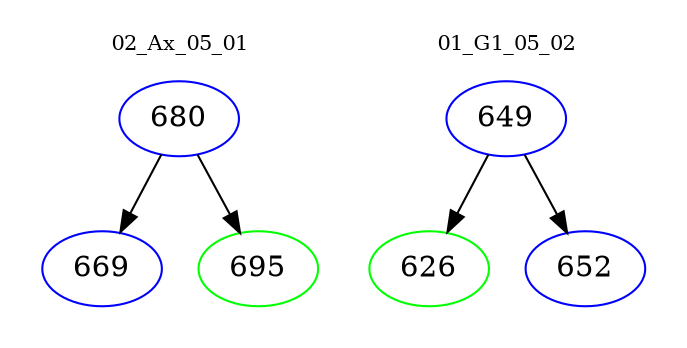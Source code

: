 digraph{
subgraph cluster_0 {
color = white
label = "02_Ax_05_01";
fontsize=10;
T0_680 [label="680", color="blue"]
T0_680 -> T0_669 [color="black"]
T0_669 [label="669", color="blue"]
T0_680 -> T0_695 [color="black"]
T0_695 [label="695", color="green"]
}
subgraph cluster_1 {
color = white
label = "01_G1_05_02";
fontsize=10;
T1_649 [label="649", color="blue"]
T1_649 -> T1_626 [color="black"]
T1_626 [label="626", color="green"]
T1_649 -> T1_652 [color="black"]
T1_652 [label="652", color="blue"]
}
}
